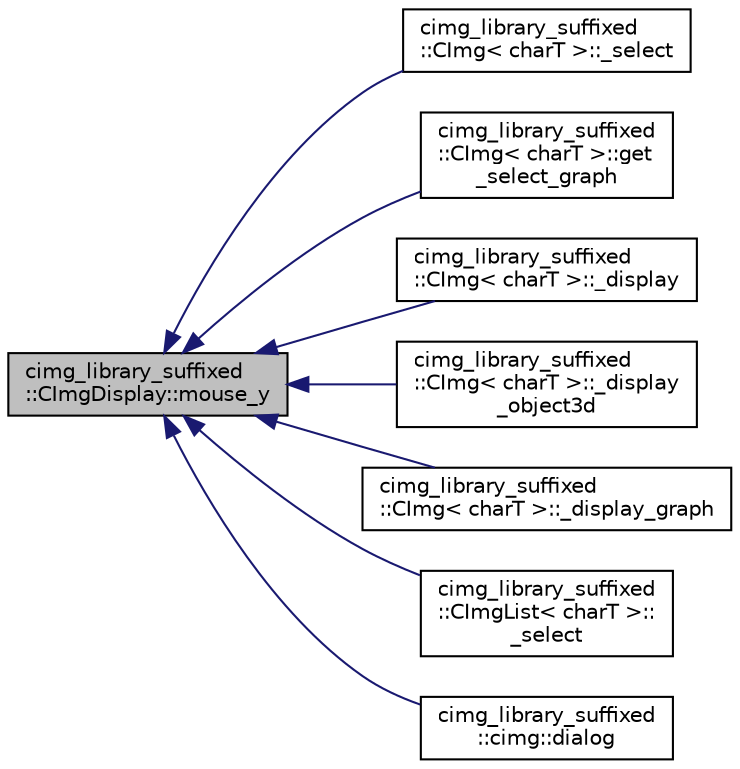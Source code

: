 digraph "cimg_library_suffixed::CImgDisplay::mouse_y"
{
  edge [fontname="Helvetica",fontsize="10",labelfontname="Helvetica",labelfontsize="10"];
  node [fontname="Helvetica",fontsize="10",shape=record];
  rankdir="LR";
  Node361 [label="cimg_library_suffixed\l::CImgDisplay::mouse_y",height=0.2,width=0.4,color="black", fillcolor="grey75", style="filled", fontcolor="black"];
  Node361 -> Node362 [dir="back",color="midnightblue",fontsize="10",style="solid",fontname="Helvetica"];
  Node362 [label="cimg_library_suffixed\l::CImg\< charT \>::_select",height=0.2,width=0.4,color="black", fillcolor="white", style="filled",URL="$structcimg__library__suffixed_1_1_c_img.html#ad9b7141242d0b6e861a8014112ddb5b5"];
  Node361 -> Node363 [dir="back",color="midnightblue",fontsize="10",style="solid",fontname="Helvetica"];
  Node363 [label="cimg_library_suffixed\l::CImg\< charT \>::get\l_select_graph",height=0.2,width=0.4,color="black", fillcolor="white", style="filled",URL="$structcimg__library__suffixed_1_1_c_img.html#a689f47424dc7c548ebfe53e431409199",tooltip="Select sub-graph in a graph. "];
  Node361 -> Node364 [dir="back",color="midnightblue",fontsize="10",style="solid",fontname="Helvetica"];
  Node364 [label="cimg_library_suffixed\l::CImg\< charT \>::_display",height=0.2,width=0.4,color="black", fillcolor="white", style="filled",URL="$structcimg__library__suffixed_1_1_c_img.html#adf9d80c60e82b079056c31cb0fe61faf"];
  Node361 -> Node365 [dir="back",color="midnightblue",fontsize="10",style="solid",fontname="Helvetica"];
  Node365 [label="cimg_library_suffixed\l::CImg\< charT \>::_display\l_object3d",height=0.2,width=0.4,color="black", fillcolor="white", style="filled",URL="$structcimg__library__suffixed_1_1_c_img.html#a8b40db5a9818c3f961a90840b271de6c"];
  Node361 -> Node366 [dir="back",color="midnightblue",fontsize="10",style="solid",fontname="Helvetica"];
  Node366 [label="cimg_library_suffixed\l::CImg\< charT \>::_display_graph",height=0.2,width=0.4,color="black", fillcolor="white", style="filled",URL="$structcimg__library__suffixed_1_1_c_img.html#a39224c81542abc157318e64a6df11fdf"];
  Node361 -> Node367 [dir="back",color="midnightblue",fontsize="10",style="solid",fontname="Helvetica"];
  Node367 [label="cimg_library_suffixed\l::CImgList\< charT \>::\l_select",height=0.2,width=0.4,color="black", fillcolor="white", style="filled",URL="$structcimg__library__suffixed_1_1_c_img_list.html#af8a6b01f20b2d459e5abe6b99836ea9a"];
  Node361 -> Node368 [dir="back",color="midnightblue",fontsize="10",style="solid",fontname="Helvetica"];
  Node368 [label="cimg_library_suffixed\l::cimg::dialog",height=0.2,width=0.4,color="black", fillcolor="white", style="filled",URL="$namespacecimg__library__suffixed_1_1cimg.html#a11aed0e6b30d75bf50946ee78d1aed94",tooltip="Display a simple dialog box, and wait for the user&#39;s response. "];
}
